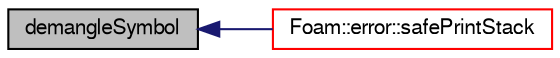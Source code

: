 digraph "demangleSymbol"
{
  bgcolor="transparent";
  edge [fontname="FreeSans",fontsize="10",labelfontname="FreeSans",labelfontsize="10"];
  node [fontname="FreeSans",fontsize="10",shape=record];
  rankdir="LR";
  Node129647 [label="demangleSymbol",height=0.2,width=0.4,color="black", fillcolor="grey75", style="filled", fontcolor="black"];
  Node129647 -> Node129648 [dir="back",color="midnightblue",fontsize="10",style="solid",fontname="FreeSans"];
  Node129648 [label="Foam::error::safePrintStack",height=0.2,width=0.4,color="red",URL="$a26082.html#aacf3aec29a7125f9519869c3b7b8bfe4",tooltip="Helper function to print a stack (if OpenFOAM IO not yet. "];
}
